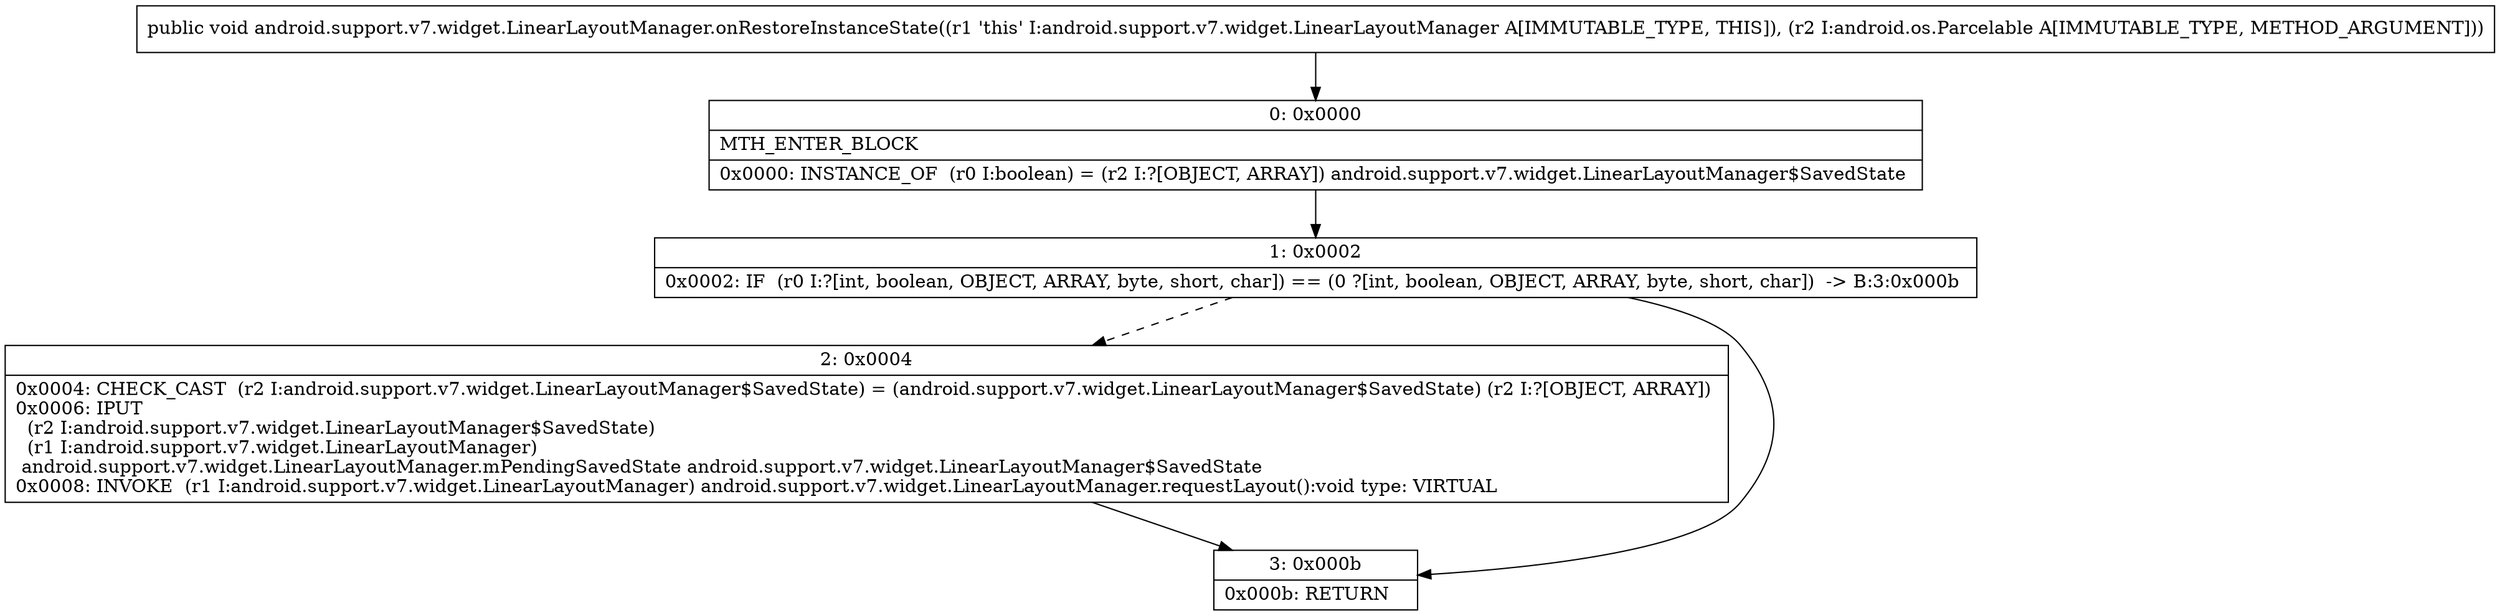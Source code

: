 digraph "CFG forandroid.support.v7.widget.LinearLayoutManager.onRestoreInstanceState(Landroid\/os\/Parcelable;)V" {
Node_0 [shape=record,label="{0\:\ 0x0000|MTH_ENTER_BLOCK\l|0x0000: INSTANCE_OF  (r0 I:boolean) = (r2 I:?[OBJECT, ARRAY]) android.support.v7.widget.LinearLayoutManager$SavedState \l}"];
Node_1 [shape=record,label="{1\:\ 0x0002|0x0002: IF  (r0 I:?[int, boolean, OBJECT, ARRAY, byte, short, char]) == (0 ?[int, boolean, OBJECT, ARRAY, byte, short, char])  \-\> B:3:0x000b \l}"];
Node_2 [shape=record,label="{2\:\ 0x0004|0x0004: CHECK_CAST  (r2 I:android.support.v7.widget.LinearLayoutManager$SavedState) = (android.support.v7.widget.LinearLayoutManager$SavedState) (r2 I:?[OBJECT, ARRAY]) \l0x0006: IPUT  \l  (r2 I:android.support.v7.widget.LinearLayoutManager$SavedState)\l  (r1 I:android.support.v7.widget.LinearLayoutManager)\l android.support.v7.widget.LinearLayoutManager.mPendingSavedState android.support.v7.widget.LinearLayoutManager$SavedState \l0x0008: INVOKE  (r1 I:android.support.v7.widget.LinearLayoutManager) android.support.v7.widget.LinearLayoutManager.requestLayout():void type: VIRTUAL \l}"];
Node_3 [shape=record,label="{3\:\ 0x000b|0x000b: RETURN   \l}"];
MethodNode[shape=record,label="{public void android.support.v7.widget.LinearLayoutManager.onRestoreInstanceState((r1 'this' I:android.support.v7.widget.LinearLayoutManager A[IMMUTABLE_TYPE, THIS]), (r2 I:android.os.Parcelable A[IMMUTABLE_TYPE, METHOD_ARGUMENT])) }"];
MethodNode -> Node_0;
Node_0 -> Node_1;
Node_1 -> Node_2[style=dashed];
Node_1 -> Node_3;
Node_2 -> Node_3;
}

